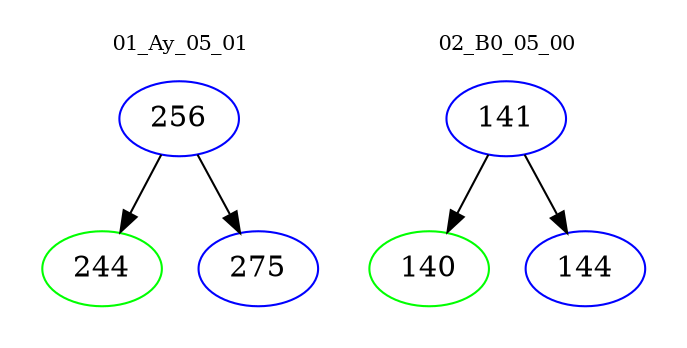 digraph{
subgraph cluster_0 {
color = white
label = "01_Ay_05_01";
fontsize=10;
T0_256 [label="256", color="blue"]
T0_256 -> T0_244 [color="black"]
T0_244 [label="244", color="green"]
T0_256 -> T0_275 [color="black"]
T0_275 [label="275", color="blue"]
}
subgraph cluster_1 {
color = white
label = "02_B0_05_00";
fontsize=10;
T1_141 [label="141", color="blue"]
T1_141 -> T1_140 [color="black"]
T1_140 [label="140", color="green"]
T1_141 -> T1_144 [color="black"]
T1_144 [label="144", color="blue"]
}
}
